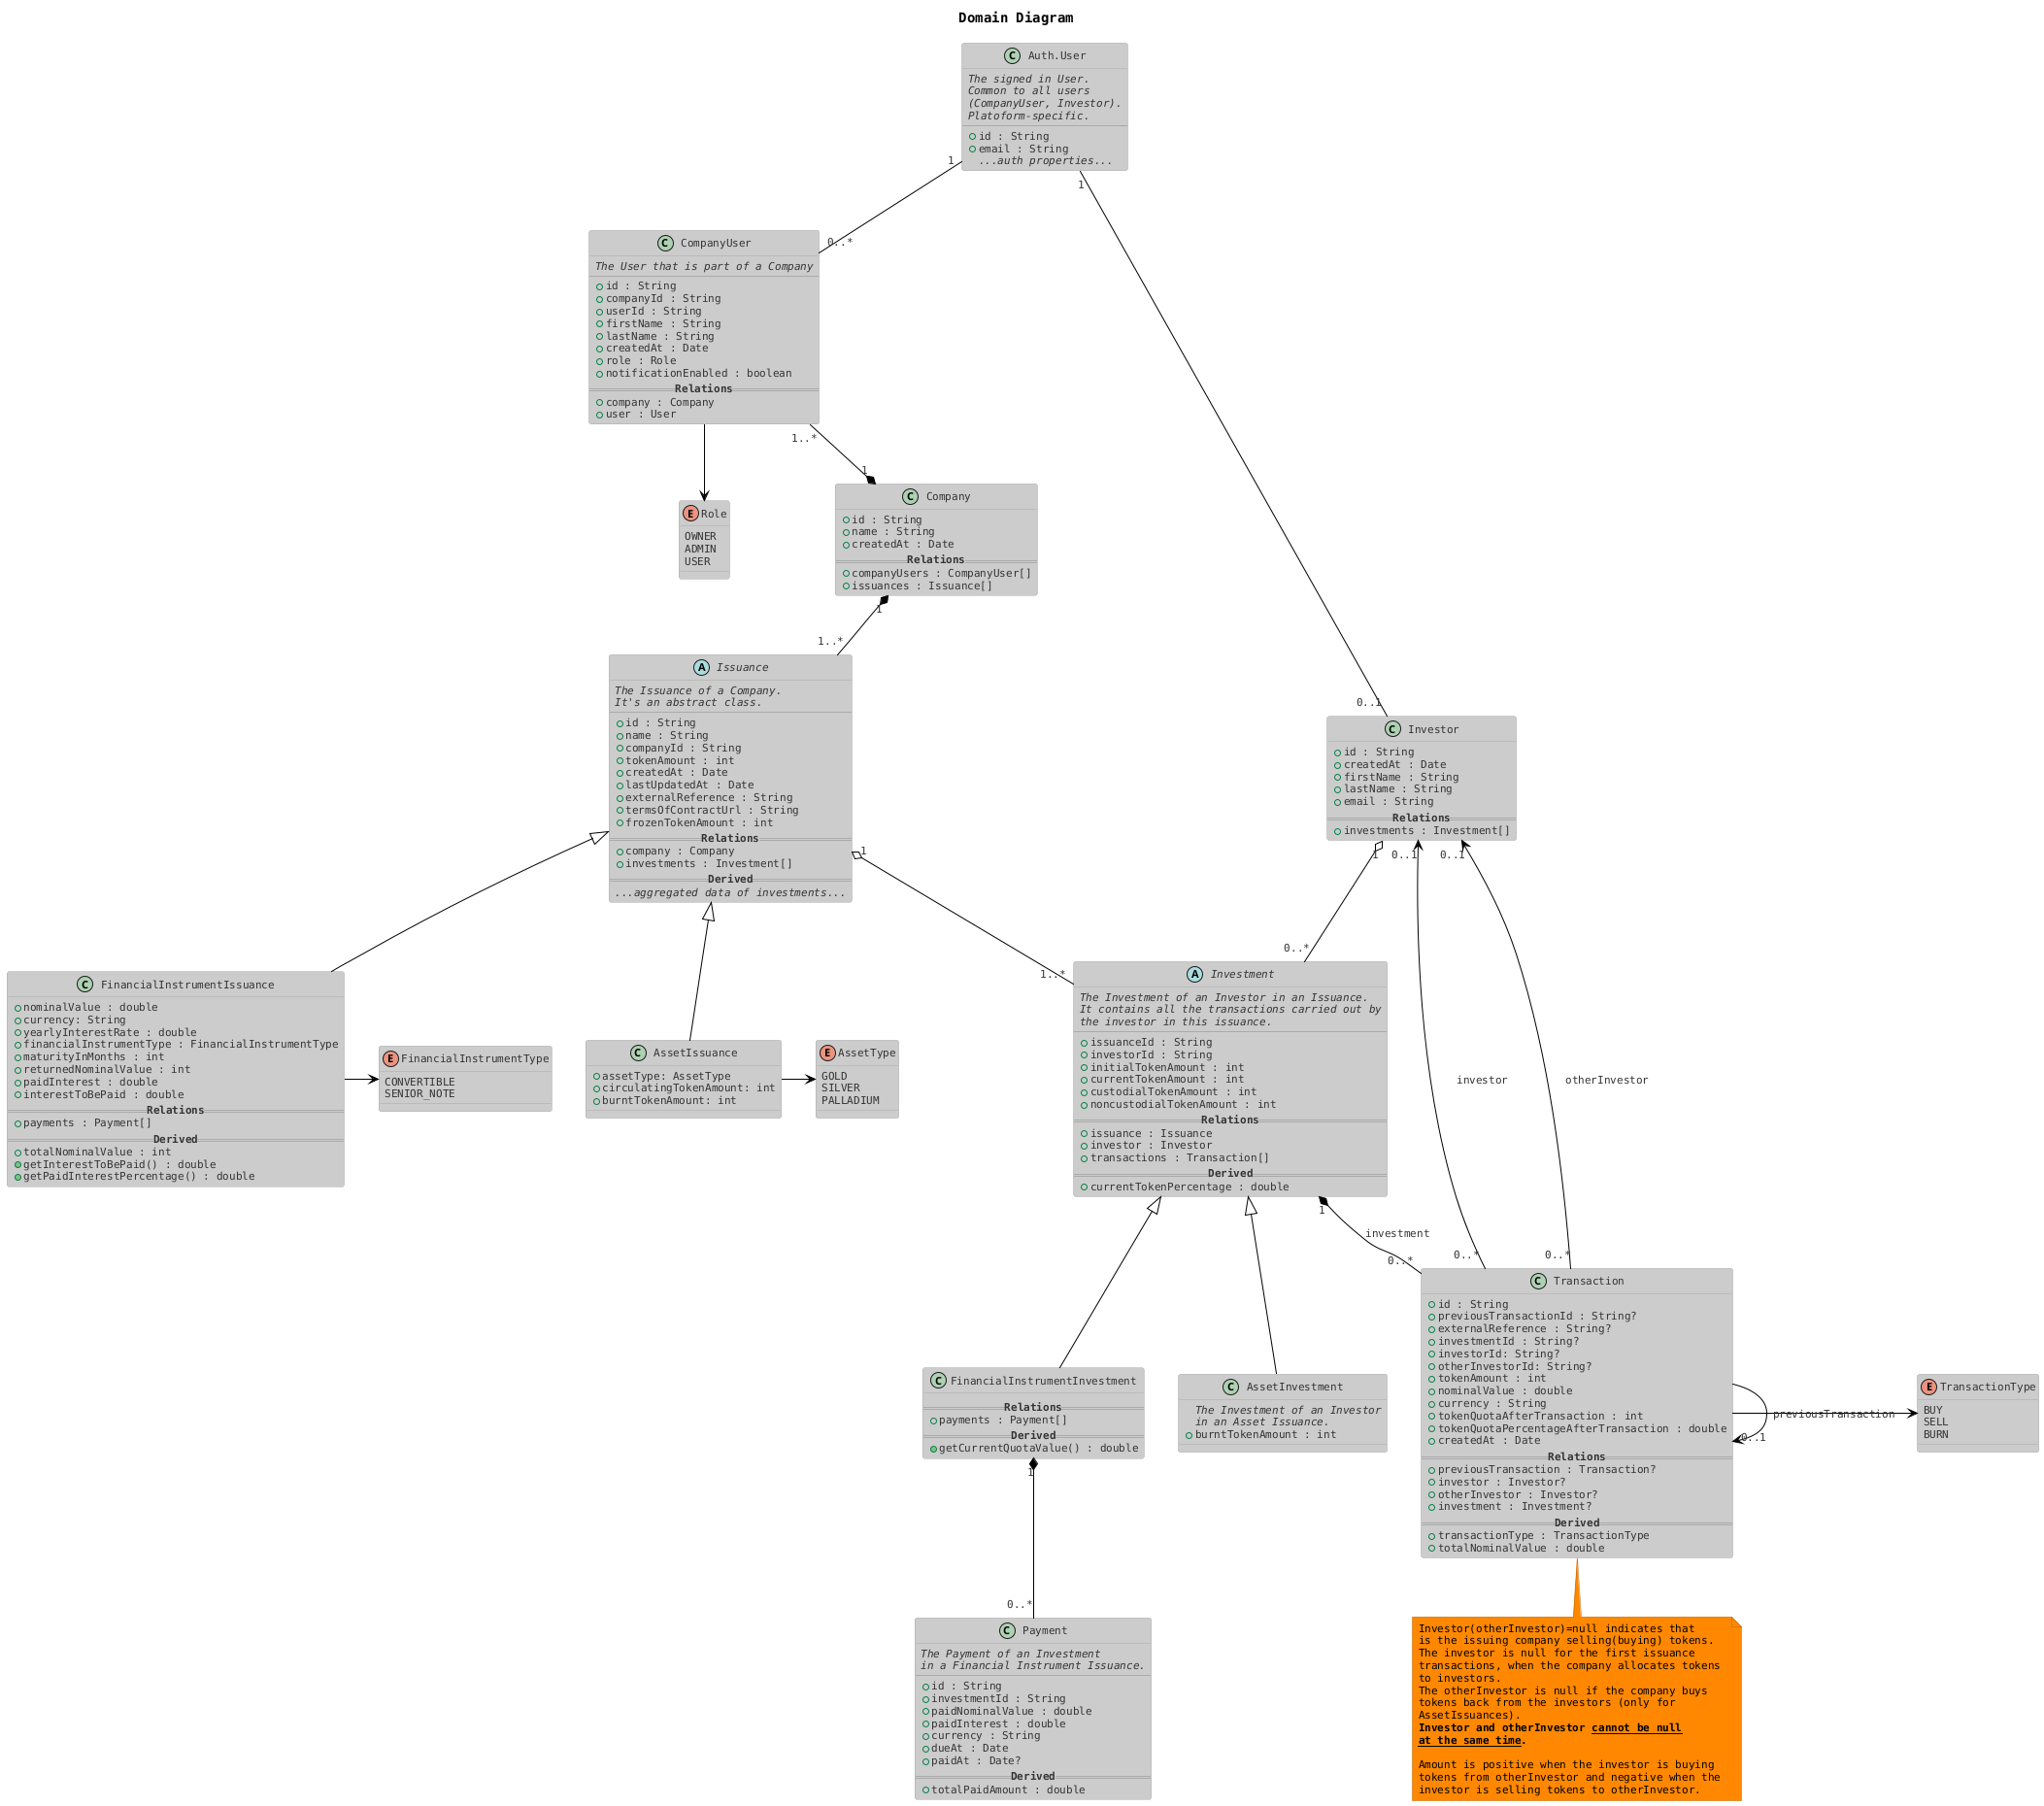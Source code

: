 @startuml Domain Diagram - Company side

!theme reddress-lightorange
skinparam defaultFontName monospaced
' skinparam groupInheritance 2

title Domain Diagram

class "Auth.User" as AuthUser {
  //The signed in User.//
  //Common to all users//
  //(CompanyUser, Investor).//
  //Platoform-specific.//
  --
  +id : String
  +email : String
  //...auth properties...//
}

class Company {
  +id : String
  +name : String
  +createdAt : Date
  ==**Relations**==
  +companyUsers : CompanyUser[]
  +issuances : Issuance[]
}

together {
  class CompanyUser {
    //The User that is part of a Company//
    --
    +id : String
    +companyId : String
    +userId : String
    +firstName : String
    +lastName : String
    +createdAt : Date
    +role : Role
    +notificationEnabled : boolean
    ==**Relations**==
    +company : Company
    +user : User
  }

  enum Role {
    OWNER
    ADMIN
    USER
  }
}

together {
  abstract Issuance {
    //The Issuance of a Company.//
    //It's an abstract class.//
    --
    +id : String
    +name : String
    +companyId : String
    +tokenAmount : int
    +createdAt : Date
    +lastUpdatedAt : Date
    +externalReference : String
    +termsOfContractUrl : String
    +frozenTokenAmount : int
    ==**Relations**==
    +company : Company
    +investments : Investment[]
    ==**Derived**==
    //...aggregated data of investments...//
  }


  enum FinancialInstrumentType {
    CONVERTIBLE
    SENIOR_NOTE
  }

  class FinancialInstrumentIssuance {
    +nominalValue : double
    +currency: String
    +yearlyInterestRate : double
    +financialInstrumentType : FinancialInstrumentType
    +maturityInMonths : int
    +returnedNominalValue : int
    +paidInterest : double
    +interestToBePaid : double
    ==**Relations**==
    +payments : Payment[]
    ==**Derived**==
    +totalNominalValue : int
    +getInterestToBePaid() : double
    +getPaidInterestPercentage() : double
  }

  class AssetIssuance {
    +assetType: AssetType
    +circulatingTokenAmount: int
    +burntTokenAmount: int
  }

  enum AssetType {
    GOLD
    SILVER
    PALLADIUM
  }
}

class Investor {
  +id : String
  +createdAt : Date
  +firstName : String
  +lastName : String
  +email : String
  ==**Relations**==
  +investments : Investment[]
}

together {
  class Transaction {
    +id : String
    +previousTransactionId : String?
    +externalReference : String?
    +investmentId : String?
    +investorId: String?
    +otherInvestorId: String?
    +tokenAmount : int
    +nominalValue : double
    +currency : String
    +tokenQuotaAfterTransaction : int
    +tokenQuotaPercentageAfterTransaction : double
    +createdAt : Date
    ==**Relations**==
    +previousTransaction : Transaction?
    +investor : Investor?
    +otherInvestor : Investor?
    +investment : Investment?
    ==**Derived**==
    +transactionType : TransactionType
    +totalNominalValue : double
  }

  enum TransactionType {
    BUY
    SELL
    BURN
  }
}

note bottom of Transaction
  Investor(otherInvestor)=null indicates that 
  is the issuing company selling(buying) tokens.
  The investor is null for the first issuance
  transactions, when the company allocates tokens
  to investors.
  The otherInvestor is null if the company buys 
  tokens back from the investors (only for 
  AssetIssuances).
  **Investor and otherInvestor __cannot be null__** 
  **__at the same time__.**

  Amount is positive when the investor is buying 
  tokens from otherInvestor and negative when the 
  investor is selling tokens to otherInvestor.
end note

together {
  abstract Investment {
    //The Investment of an Investor in an Issuance.//
    //It contains all the transactions carried out by//
    //the investor in this issuance.//
    --
    +issuanceId : String
    +investorId : String
    +initialTokenAmount : int
    +currentTokenAmount : int
    +custodialTokenAmount : int
    +noncustodialTokenAmount : int
    ==**Relations**==
    +issuance : Issuance
    +investor : Investor
    +transactions : Transaction[]
    ==**Derived**==
    +currentTokenPercentage : double
  }

  class FinancialInstrumentInvestment {
    ==**Relations**==
    +payments : Payment[]
    ==**Derived**==
    +getCurrentQuotaValue() : double
  }

  class AssetInvestment {
    //The Investment of an Investor//
    //in an Asset Issuance.//
    +burntTokenAmount : int
  }
}

class Payment {
  //The Payment of an Investment//
  //in a Financial Instrument Issuance.//
  --
  +id : String
  +investmentId : String
  +paidNominalValue : double
  +paidInterest : double
  +currency : String
  +dueAt : Date
  +paidAt : Date?
  ==**Derived**==
  +totalPaidAmount : double
}

' Relationships

AuthUser "1" -- "0..*" CompanyUser
AuthUser "1" -- "0..1" Investor
CompanyUser "1..*" --* "1" Company
CompanyUser --> Role
Company "1" *-- "1..*" Issuance
Issuance <|-- FinancialInstrumentIssuance
Issuance <|-- AssetIssuance
FinancialInstrumentIssuance -> FinancialInstrumentType
AssetIssuance -> AssetType
Investor "1" o-- "0..*" Investment
Investment "1" *-- "0..*" Transaction: investment
Investor "0..1" <-- "0..*" Transaction: otherInvestor
Investor "0..1" <-- "0..*" Transaction: investor
Transaction -> TransactionType
Transaction --> "0..1" Transaction: previousTransaction

' The issuance is composed by one or more investments
Issuance "1" o-- "1..*" Investment
Investment <|-- FinancialInstrumentInvestment
Investment <|-- AssetInvestment
FinancialInstrumentInvestment "1" *-- "0..*" Payment


@enduml

